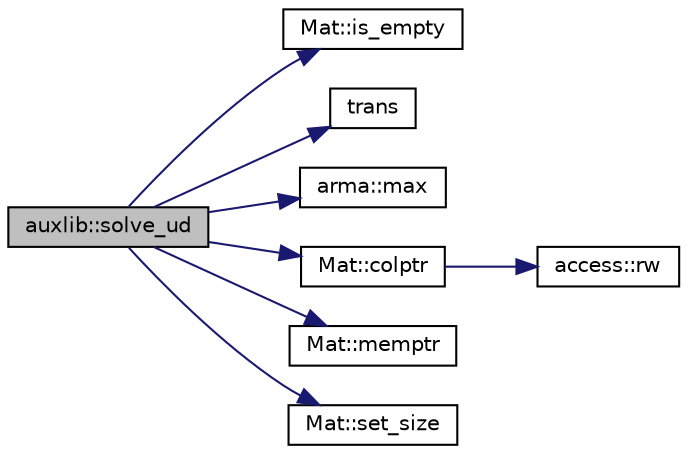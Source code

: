 digraph "auxlib::solve_ud"
{
  edge [fontname="Helvetica",fontsize="10",labelfontname="Helvetica",labelfontsize="10"];
  node [fontname="Helvetica",fontsize="10",shape=record];
  rankdir="LR";
  Node1 [label="auxlib::solve_ud",height=0.2,width=0.4,color="black", fillcolor="grey75", style="filled" fontcolor="black"];
  Node1 -> Node2 [color="midnightblue",fontsize="10",style="solid",fontname="Helvetica"];
  Node2 [label="Mat::is_empty",height=0.2,width=0.4,color="black", fillcolor="white", style="filled",URL="$group___mat.html#ga6aea90307174186e101c8d20cb33be66",tooltip="returns true if the matrix has no elements"];
  Node1 -> Node3 [color="midnightblue",fontsize="10",style="solid",fontname="Helvetica"];
  Node3 [label="trans",height=0.2,width=0.4,color="black", fillcolor="white", style="filled",URL="$group__fn__trans.html#ga8dd5ea042c5f17007a8d2d8d1ca4735e",tooltip="two consecutive transpose operations cancel each other"];
  Node1 -> Node4 [color="midnightblue",fontsize="10",style="solid",fontname="Helvetica"];
  Node4 [label="arma::max",height=0.2,width=0.4,color="black", fillcolor="white", style="filled",URL="$group__fn__max.html#ga4399d515d0581cd95e66728552a8ca55",tooltip="Delayed &#39;maximum values&#39; operation. The dimension, along which the maxima are found, is set via &#39;dim&#39;. For dim = 0, the maximum value of each column is found (i.e. searches by traversing across rows). For dim = 1, the maximum value of each row is found (i.e. searches by traversing across columns). The default is dim = 0."];
  Node1 -> Node5 [color="midnightblue",fontsize="10",style="solid",fontname="Helvetica"];
  Node5 [label="Mat::colptr",height=0.2,width=0.4,color="black", fillcolor="white", style="filled",URL="$group___mat.html#gad6a294c2ed4726f7b4b95e750ddfeb7a",tooltip="returns a pointer to array of eTs for a specified column; no bounds check"];
  Node5 -> Node6 [color="midnightblue",fontsize="10",style="solid",fontname="Helvetica"];
  Node6 [label="access::rw",height=0.2,width=0.4,color="black", fillcolor="white", style="filled",URL="$classaccess.html#acd46d2d9e6004074b21bdec6a2f23c6e",tooltip="internal function to allow modification of data declared as read-only (use with caution)"];
  Node1 -> Node7 [color="midnightblue",fontsize="10",style="solid",fontname="Helvetica"];
  Node7 [label="Mat::memptr",height=0.2,width=0.4,color="black", fillcolor="white", style="filled",URL="$group___mat.html#gad5b1b46a9288e04128aa11c99cc2b444",tooltip="returns a pointer to array of eTs used by the matrix"];
  Node1 -> Node8 [color="midnightblue",fontsize="10",style="solid",fontname="Helvetica"];
  Node8 [label="Mat::set_size",height=0.2,width=0.4,color="black", fillcolor="white", style="filled",URL="$group___mat.html#ga750c2d7d0bd0cf7b88e17a24db252438",tooltip="change the matrix to have user specified dimensions (data is not preserved)"];
}
